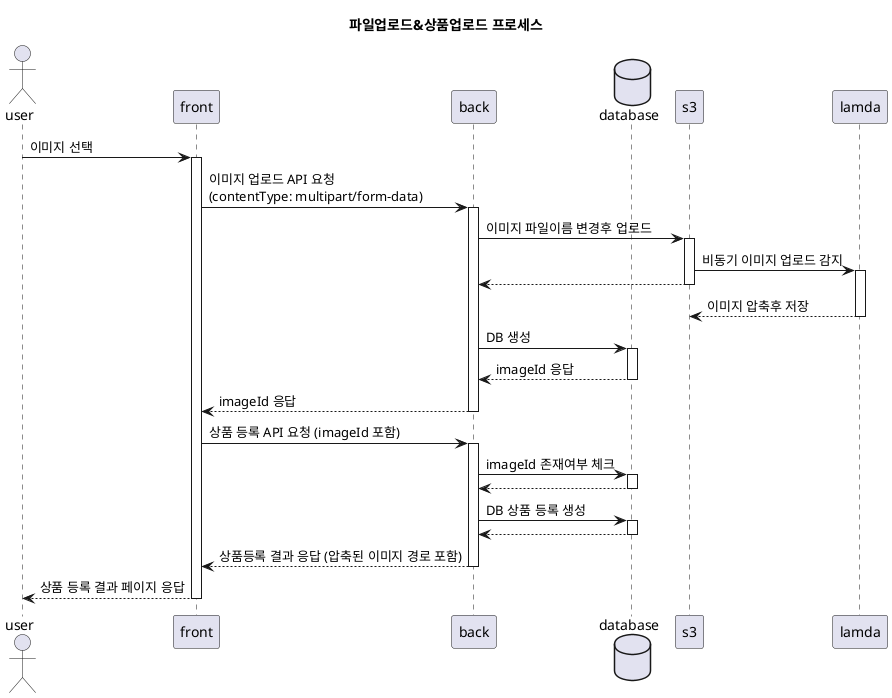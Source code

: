 @startuml file upload and create product
skinparam defaultFontName D2Coding

scale 1
title 파일업로드&상품업로드 프로세스

actor user
participant front
participant back
database database
participant s3
participant lamda

user -> front : 이미지 선택
activate front

front -> back : 이미지 업로드 API 요청 \n(contentType: multipart/form-data)
activate back

back -> s3 : 이미지 파일이름 변경후 업로드
activate s3

s3 -> lamda : 비동기 이미지 업로드 감지 
activate lamda

s3 --> back
deactivate s3

lamda --> s3 : 이미지 압축후 저장
deactivate lamda

back -> database : DB 생성
activate database

database --> back : imageId 응답
deactivate database

back --> front : imageId 응답
deactivate back

front -> back : 상품 등록 API 요청 (imageId 포함)
activate back

back -> database : imageId 존재여부 체크
activate database

database --> back
deactivate database

back -> database : DB 상품 등록 생성
activate database

database --> back
deactivate database

back --> front : 상품등록 결과 응답 (압축된 이미지 경로 포함)
deactivate back

front --> user : 상품 등록 결과 페이지 응답
deactivate front

@enduml
